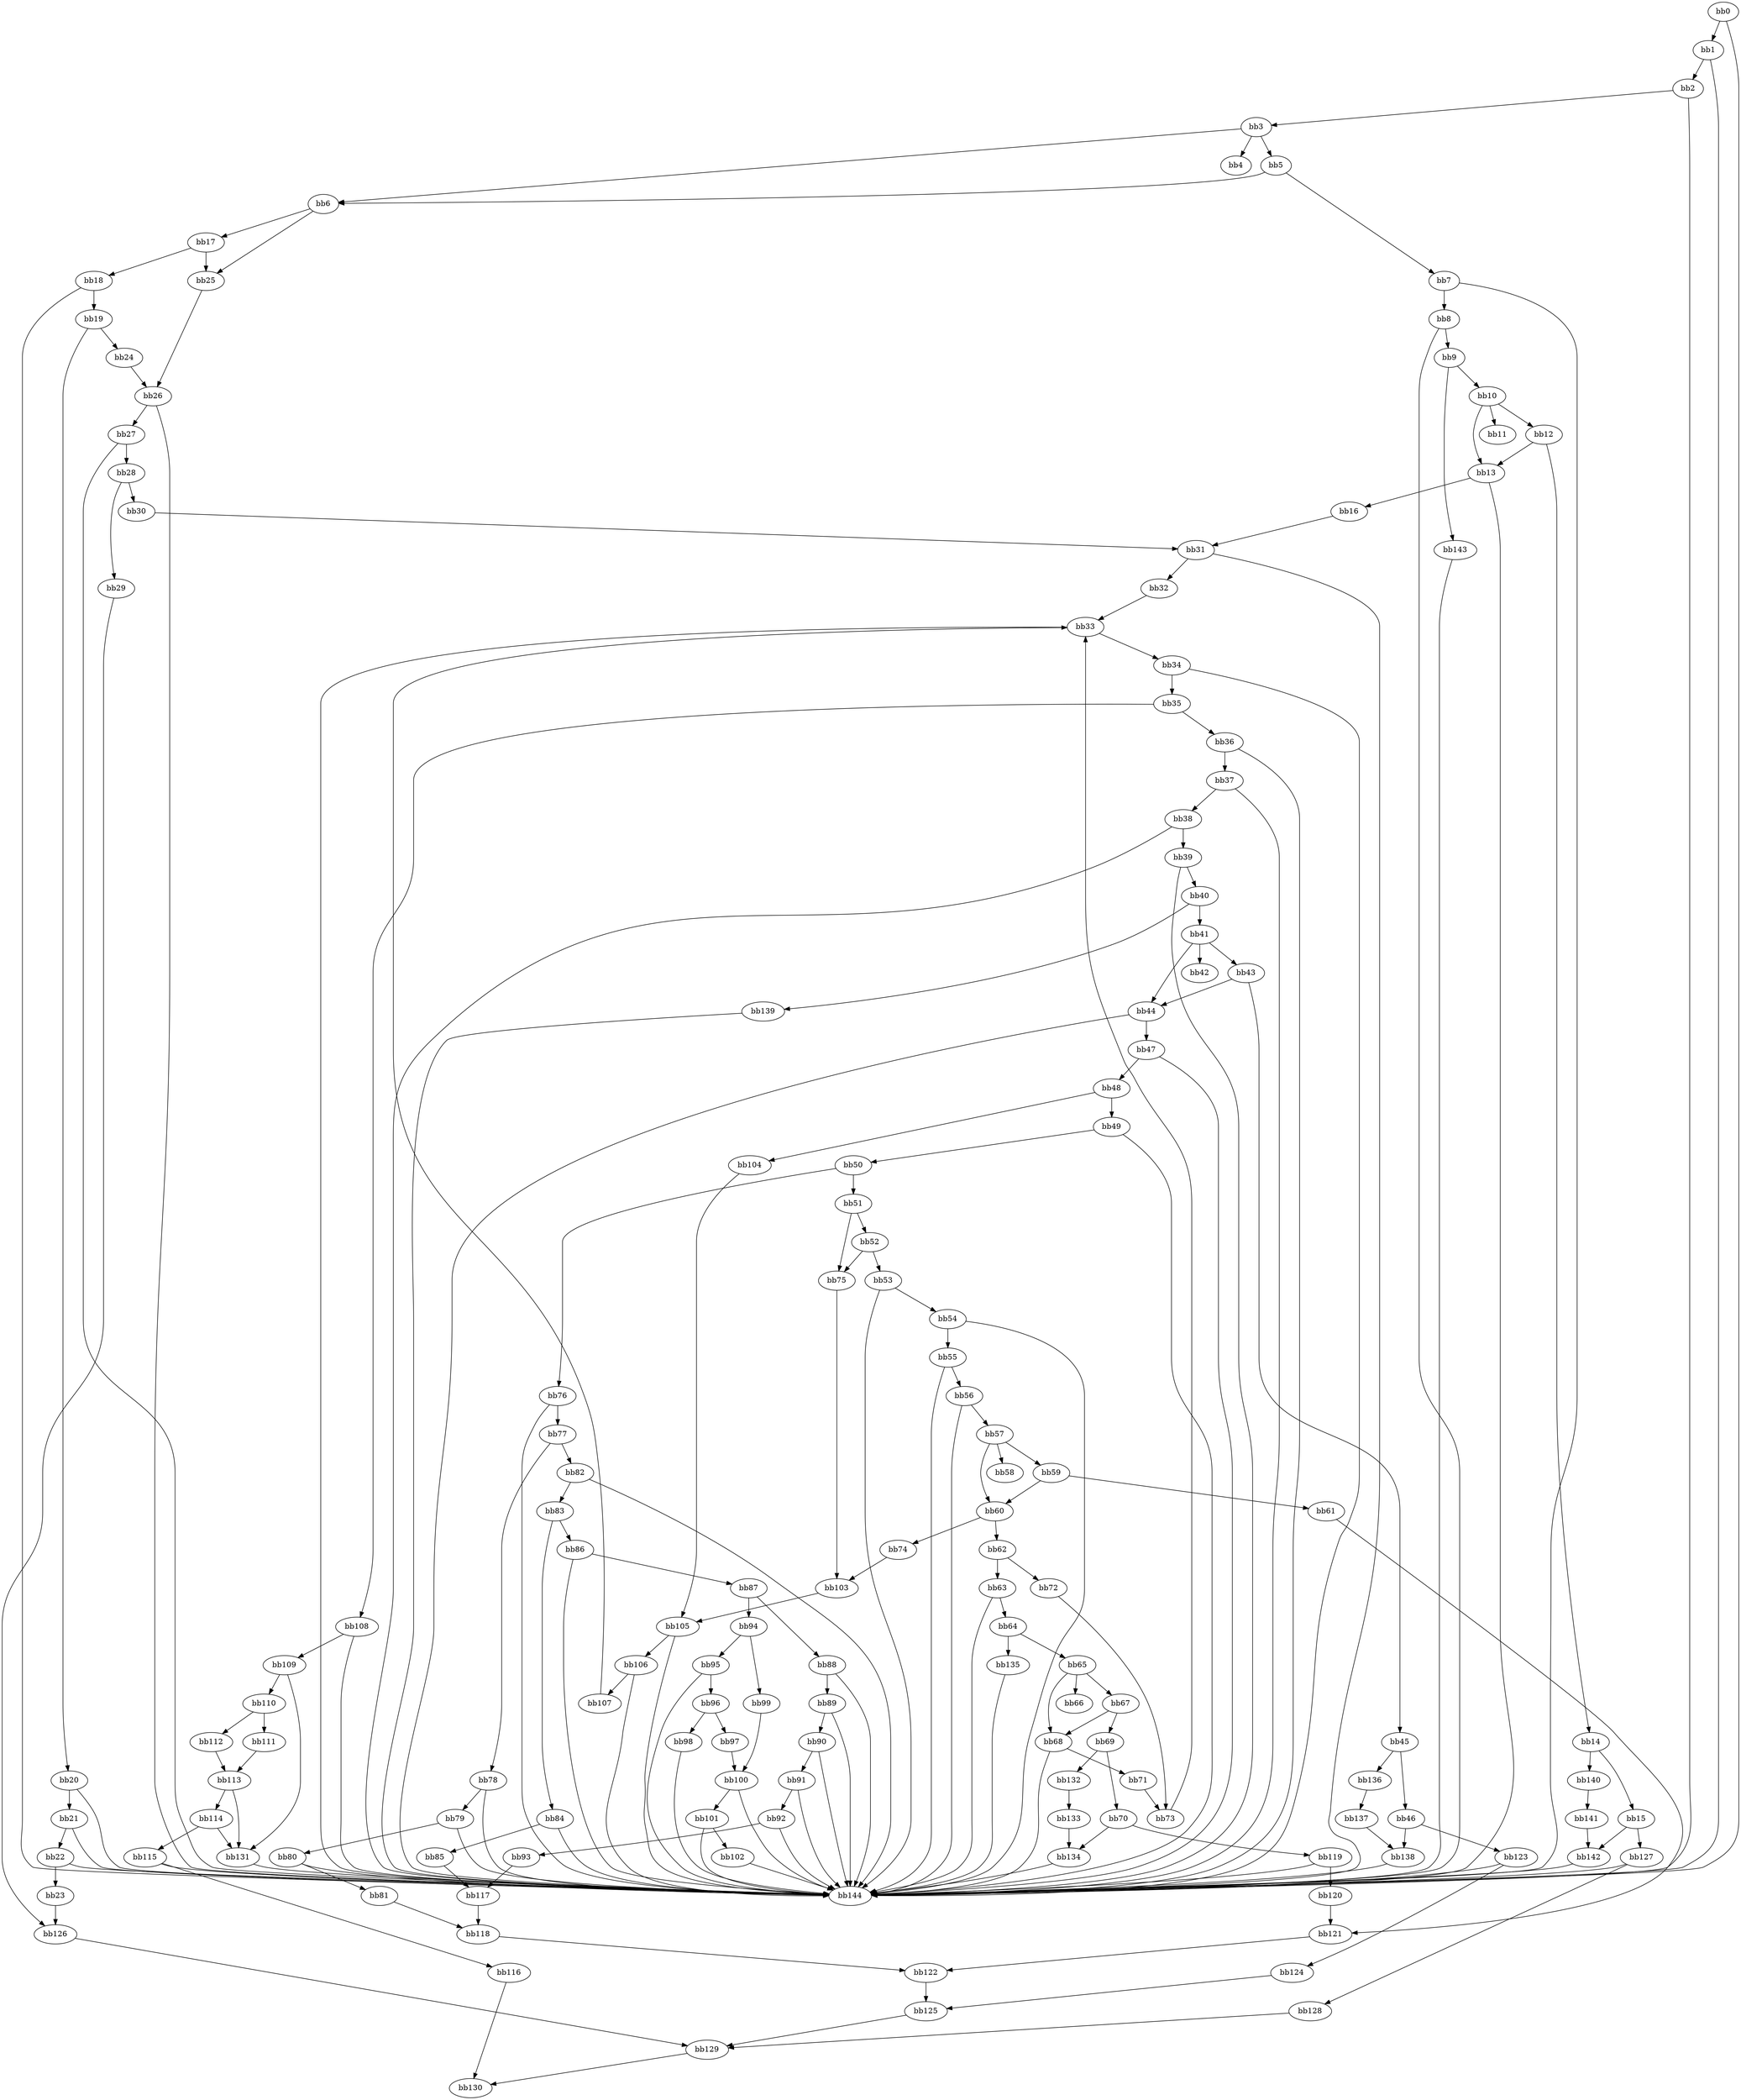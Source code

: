 digraph {
    0 [ label = "bb0\l" ]
    1 [ label = "bb1\l" ]
    2 [ label = "bb2\l" ]
    3 [ label = "bb3\l" ]
    4 [ label = "bb4\l" ]
    5 [ label = "bb5\l" ]
    6 [ label = "bb6\l" ]
    7 [ label = "bb7\l" ]
    8 [ label = "bb8\l" ]
    9 [ label = "bb9\l" ]
    10 [ label = "bb10\l" ]
    11 [ label = "bb11\l" ]
    12 [ label = "bb12\l" ]
    13 [ label = "bb13\l" ]
    14 [ label = "bb14\l" ]
    15 [ label = "bb15\l" ]
    16 [ label = "bb16\l" ]
    17 [ label = "bb17\l" ]
    18 [ label = "bb18\l" ]
    19 [ label = "bb19\l" ]
    20 [ label = "bb20\l" ]
    21 [ label = "bb21\l" ]
    22 [ label = "bb22\l" ]
    23 [ label = "bb23\l" ]
    24 [ label = "bb24\l" ]
    25 [ label = "bb25\l" ]
    26 [ label = "bb26\l" ]
    27 [ label = "bb27\l" ]
    28 [ label = "bb28\l" ]
    29 [ label = "bb29\l" ]
    30 [ label = "bb30\l" ]
    31 [ label = "bb31\l" ]
    32 [ label = "bb32\l" ]
    33 [ label = "bb33\l" ]
    34 [ label = "bb34\l" ]
    35 [ label = "bb35\l" ]
    36 [ label = "bb36\l" ]
    37 [ label = "bb37\l" ]
    38 [ label = "bb38\l" ]
    39 [ label = "bb39\l" ]
    40 [ label = "bb40\l" ]
    41 [ label = "bb41\l" ]
    42 [ label = "bb42\l" ]
    43 [ label = "bb43\l" ]
    44 [ label = "bb44\l" ]
    45 [ label = "bb45\l" ]
    46 [ label = "bb46\l" ]
    47 [ label = "bb47\l" ]
    48 [ label = "bb48\l" ]
    49 [ label = "bb49\l" ]
    50 [ label = "bb50\l" ]
    51 [ label = "bb51\l" ]
    52 [ label = "bb52\l" ]
    53 [ label = "bb53\l" ]
    54 [ label = "bb54\l" ]
    55 [ label = "bb55\l" ]
    56 [ label = "bb56\l" ]
    57 [ label = "bb57\l" ]
    58 [ label = "bb58\l" ]
    59 [ label = "bb59\l" ]
    60 [ label = "bb60\l" ]
    61 [ label = "bb61\l" ]
    62 [ label = "bb62\l" ]
    63 [ label = "bb63\l" ]
    64 [ label = "bb64\l" ]
    65 [ label = "bb65\l" ]
    66 [ label = "bb66\l" ]
    67 [ label = "bb67\l" ]
    68 [ label = "bb68\l" ]
    69 [ label = "bb69\l" ]
    70 [ label = "bb70\l" ]
    71 [ label = "bb71\l" ]
    72 [ label = "bb72\l" ]
    73 [ label = "bb73\l" ]
    74 [ label = "bb74\l" ]
    75 [ label = "bb75\l" ]
    76 [ label = "bb76\l" ]
    77 [ label = "bb77\l" ]
    78 [ label = "bb78\l" ]
    79 [ label = "bb79\l" ]
    80 [ label = "bb80\l" ]
    81 [ label = "bb81\l" ]
    82 [ label = "bb82\l" ]
    83 [ label = "bb83\l" ]
    84 [ label = "bb84\l" ]
    85 [ label = "bb85\l" ]
    86 [ label = "bb86\l" ]
    87 [ label = "bb87\l" ]
    88 [ label = "bb88\l" ]
    89 [ label = "bb89\l" ]
    90 [ label = "bb90\l" ]
    91 [ label = "bb91\l" ]
    92 [ label = "bb92\l" ]
    93 [ label = "bb93\l" ]
    94 [ label = "bb94\l" ]
    95 [ label = "bb95\l" ]
    96 [ label = "bb96\l" ]
    97 [ label = "bb97\l" ]
    98 [ label = "bb98\l" ]
    99 [ label = "bb99\l" ]
    100 [ label = "bb100\l" ]
    101 [ label = "bb101\l" ]
    102 [ label = "bb102\l" ]
    103 [ label = "bb103\l" ]
    104 [ label = "bb104\l" ]
    105 [ label = "bb105\l" ]
    106 [ label = "bb106\l" ]
    107 [ label = "bb107\l" ]
    108 [ label = "bb108\l" ]
    109 [ label = "bb109\l" ]
    110 [ label = "bb110\l" ]
    111 [ label = "bb111\l" ]
    112 [ label = "bb112\l" ]
    113 [ label = "bb113\l" ]
    114 [ label = "bb114\l" ]
    115 [ label = "bb115\l" ]
    116 [ label = "bb116\l" ]
    117 [ label = "bb117\l" ]
    118 [ label = "bb118\l" ]
    119 [ label = "bb119\l" ]
    120 [ label = "bb120\l" ]
    121 [ label = "bb121\l" ]
    122 [ label = "bb122\l" ]
    123 [ label = "bb123\l" ]
    124 [ label = "bb124\l" ]
    125 [ label = "bb125\l" ]
    126 [ label = "bb126\l" ]
    127 [ label = "bb127\l" ]
    128 [ label = "bb128\l" ]
    129 [ label = "bb129\l" ]
    130 [ label = "bb130\l" ]
    131 [ label = "bb131\l" ]
    132 [ label = "bb132\l" ]
    133 [ label = "bb133\l" ]
    134 [ label = "bb134\l" ]
    135 [ label = "bb135\l" ]
    136 [ label = "bb136\l" ]
    137 [ label = "bb137\l" ]
    138 [ label = "bb138\l" ]
    139 [ label = "bb139\l" ]
    140 [ label = "bb140\l" ]
    141 [ label = "bb141\l" ]
    142 [ label = "bb142\l" ]
    143 [ label = "bb143\l" ]
    144 [ label = "bb144\l" ]
    0 -> 1 [ ]
    0 -> 144 [ ]
    1 -> 2 [ ]
    1 -> 144 [ ]
    2 -> 3 [ ]
    2 -> 144 [ ]
    3 -> 4 [ ]
    3 -> 5 [ ]
    3 -> 6 [ ]
    5 -> 6 [ ]
    5 -> 7 [ ]
    6 -> 17 [ ]
    6 -> 25 [ ]
    7 -> 8 [ ]
    7 -> 144 [ ]
    8 -> 9 [ ]
    8 -> 144 [ ]
    9 -> 10 [ ]
    9 -> 143 [ ]
    10 -> 11 [ ]
    10 -> 12 [ ]
    10 -> 13 [ ]
    12 -> 13 [ ]
    12 -> 14 [ ]
    13 -> 16 [ ]
    13 -> 144 [ ]
    14 -> 15 [ ]
    14 -> 140 [ ]
    15 -> 127 [ ]
    15 -> 142 [ ]
    16 -> 31 [ ]
    17 -> 18 [ ]
    17 -> 25 [ ]
    18 -> 19 [ ]
    18 -> 144 [ ]
    19 -> 20 [ ]
    19 -> 24 [ ]
    20 -> 21 [ ]
    20 -> 144 [ ]
    21 -> 22 [ ]
    21 -> 144 [ ]
    22 -> 23 [ ]
    22 -> 144 [ ]
    23 -> 126 [ ]
    24 -> 26 [ ]
    25 -> 26 [ ]
    26 -> 27 [ ]
    26 -> 144 [ ]
    27 -> 28 [ ]
    27 -> 144 [ ]
    28 -> 29 [ ]
    28 -> 30 [ ]
    29 -> 126 [ ]
    30 -> 31 [ ]
    31 -> 32 [ ]
    31 -> 144 [ ]
    32 -> 33 [ ]
    33 -> 34 [ ]
    33 -> 144 [ ]
    34 -> 35 [ ]
    34 -> 144 [ ]
    35 -> 36 [ ]
    35 -> 108 [ ]
    36 -> 37 [ ]
    36 -> 144 [ ]
    37 -> 38 [ ]
    37 -> 144 [ ]
    38 -> 39 [ ]
    38 -> 144 [ ]
    39 -> 40 [ ]
    39 -> 144 [ ]
    40 -> 41 [ ]
    40 -> 139 [ ]
    41 -> 42 [ ]
    41 -> 43 [ ]
    41 -> 44 [ ]
    43 -> 44 [ ]
    43 -> 45 [ ]
    44 -> 47 [ ]
    44 -> 144 [ ]
    45 -> 46 [ ]
    45 -> 136 [ ]
    46 -> 123 [ ]
    46 -> 138 [ ]
    47 -> 48 [ ]
    47 -> 144 [ ]
    48 -> 49 [ ]
    48 -> 104 [ ]
    49 -> 50 [ ]
    49 -> 144 [ ]
    50 -> 51 [ ]
    50 -> 76 [ ]
    51 -> 52 [ ]
    51 -> 75 [ ]
    52 -> 53 [ ]
    52 -> 75 [ ]
    53 -> 54 [ ]
    53 -> 144 [ ]
    54 -> 55 [ ]
    54 -> 144 [ ]
    55 -> 56 [ ]
    55 -> 144 [ ]
    56 -> 57 [ ]
    56 -> 144 [ ]
    57 -> 58 [ ]
    57 -> 59 [ ]
    57 -> 60 [ ]
    59 -> 60 [ ]
    59 -> 61 [ ]
    60 -> 62 [ ]
    60 -> 74 [ ]
    61 -> 121 [ ]
    62 -> 63 [ ]
    62 -> 72 [ ]
    63 -> 64 [ ]
    63 -> 144 [ ]
    64 -> 65 [ ]
    64 -> 135 [ ]
    65 -> 66 [ ]
    65 -> 67 [ ]
    65 -> 68 [ ]
    67 -> 68 [ ]
    67 -> 69 [ ]
    68 -> 71 [ ]
    68 -> 144 [ ]
    69 -> 70 [ ]
    69 -> 132 [ ]
    70 -> 119 [ ]
    70 -> 134 [ ]
    71 -> 73 [ ]
    72 -> 73 [ ]
    73 -> 33 [ ]
    74 -> 103 [ ]
    75 -> 103 [ ]
    76 -> 77 [ ]
    76 -> 144 [ ]
    77 -> 78 [ ]
    77 -> 82 [ ]
    78 -> 79 [ ]
    78 -> 144 [ ]
    79 -> 80 [ ]
    79 -> 144 [ ]
    80 -> 81 [ ]
    80 -> 144 [ ]
    81 -> 118 [ ]
    82 -> 83 [ ]
    82 -> 144 [ ]
    83 -> 84 [ ]
    83 -> 86 [ ]
    84 -> 85 [ ]
    84 -> 144 [ ]
    85 -> 117 [ ]
    86 -> 87 [ ]
    86 -> 144 [ ]
    87 -> 88 [ ]
    87 -> 94 [ ]
    88 -> 89 [ ]
    88 -> 144 [ ]
    89 -> 90 [ ]
    89 -> 144 [ ]
    90 -> 91 [ ]
    90 -> 144 [ ]
    91 -> 92 [ ]
    91 -> 144 [ ]
    92 -> 93 [ ]
    92 -> 144 [ ]
    93 -> 117 [ ]
    94 -> 95 [ ]
    94 -> 99 [ ]
    95 -> 96 [ ]
    95 -> 144 [ ]
    96 -> 97 [ ]
    96 -> 98 [ ]
    97 -> 100 [ ]
    98 -> 144 [ ]
    99 -> 100 [ ]
    100 -> 101 [ ]
    100 -> 144 [ ]
    101 -> 102 [ ]
    101 -> 144 [ ]
    102 -> 144 [ ]
    103 -> 105 [ ]
    104 -> 105 [ ]
    105 -> 106 [ ]
    105 -> 144 [ ]
    106 -> 107 [ ]
    106 -> 144 [ ]
    107 -> 33 [ ]
    108 -> 109 [ ]
    108 -> 144 [ ]
    109 -> 110 [ ]
    109 -> 131 [ ]
    110 -> 111 [ ]
    110 -> 112 [ ]
    111 -> 113 [ ]
    112 -> 113 [ ]
    113 -> 114 [ ]
    113 -> 131 [ ]
    114 -> 115 [ ]
    114 -> 131 [ ]
    115 -> 116 [ ]
    115 -> 144 [ ]
    116 -> 130 [ ]
    117 -> 118 [ ]
    118 -> 122 [ ]
    119 -> 120 [ ]
    119 -> 144 [ ]
    120 -> 121 [ ]
    121 -> 122 [ ]
    122 -> 125 [ ]
    123 -> 124 [ ]
    123 -> 144 [ ]
    124 -> 125 [ ]
    125 -> 129 [ ]
    126 -> 129 [ ]
    127 -> 128 [ ]
    127 -> 144 [ ]
    128 -> 129 [ ]
    129 -> 130 [ ]
    131 -> 144 [ ]
    132 -> 133 [ ]
    133 -> 134 [ ]
    134 -> 144 [ ]
    135 -> 144 [ ]
    136 -> 137 [ ]
    137 -> 138 [ ]
    138 -> 144 [ ]
    139 -> 144 [ ]
    140 -> 141 [ ]
    141 -> 142 [ ]
    142 -> 144 [ ]
    143 -> 144 [ ]
}

